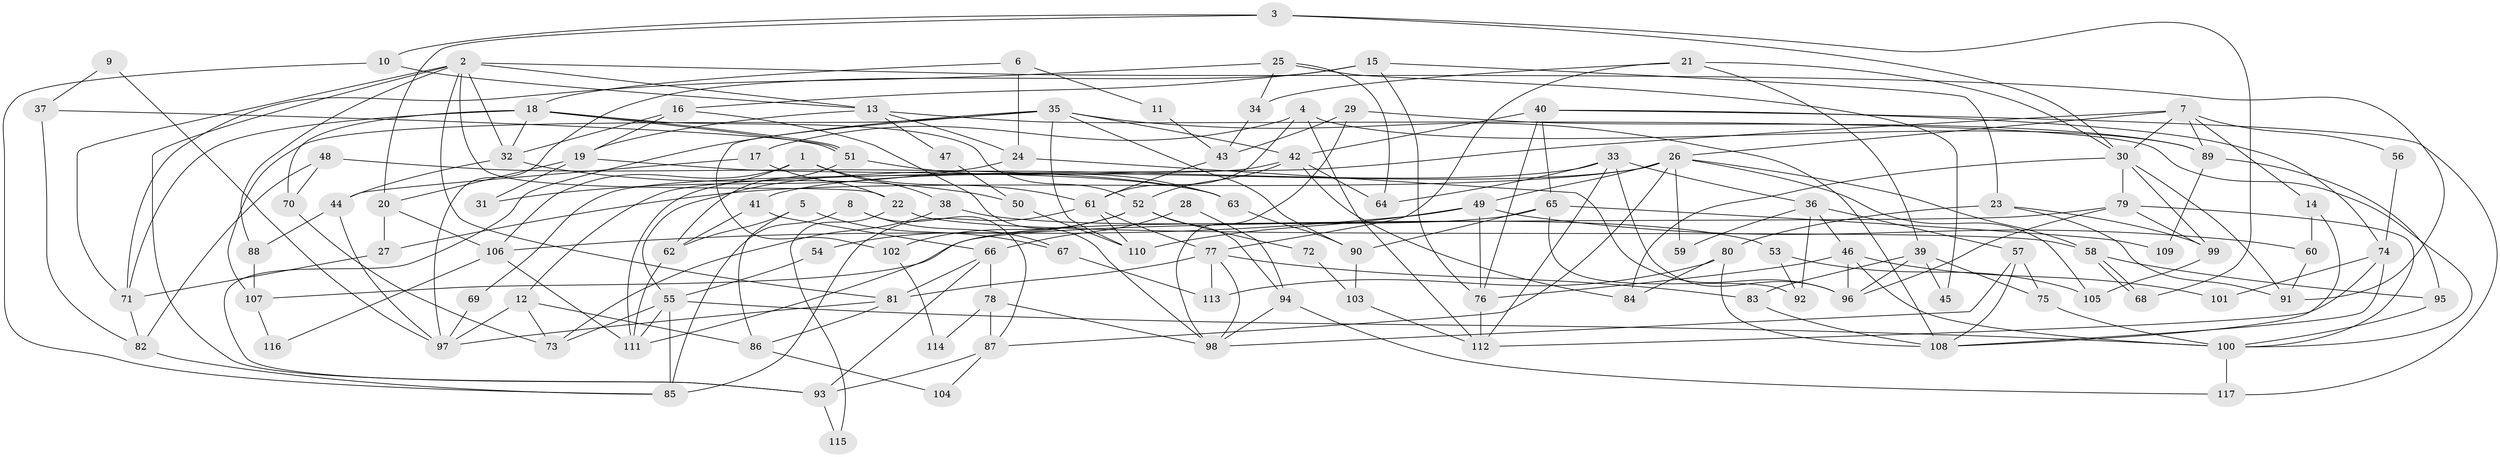 // Generated by graph-tools (version 1.1) at 2025/50/03/09/25 03:50:11]
// undirected, 117 vertices, 234 edges
graph export_dot {
graph [start="1"]
  node [color=gray90,style=filled];
  1;
  2;
  3;
  4;
  5;
  6;
  7;
  8;
  9;
  10;
  11;
  12;
  13;
  14;
  15;
  16;
  17;
  18;
  19;
  20;
  21;
  22;
  23;
  24;
  25;
  26;
  27;
  28;
  29;
  30;
  31;
  32;
  33;
  34;
  35;
  36;
  37;
  38;
  39;
  40;
  41;
  42;
  43;
  44;
  45;
  46;
  47;
  48;
  49;
  50;
  51;
  52;
  53;
  54;
  55;
  56;
  57;
  58;
  59;
  60;
  61;
  62;
  63;
  64;
  65;
  66;
  67;
  68;
  69;
  70;
  71;
  72;
  73;
  74;
  75;
  76;
  77;
  78;
  79;
  80;
  81;
  82;
  83;
  84;
  85;
  86;
  87;
  88;
  89;
  90;
  91;
  92;
  93;
  94;
  95;
  96;
  97;
  98;
  99;
  100;
  101;
  102;
  103;
  104;
  105;
  106;
  107;
  108;
  109;
  110;
  111;
  112;
  113;
  114;
  115;
  116;
  117;
  1 -- 111;
  1 -- 61;
  1 -- 38;
  1 -- 106;
  2 -- 91;
  2 -- 93;
  2 -- 13;
  2 -- 22;
  2 -- 32;
  2 -- 71;
  2 -- 81;
  2 -- 88;
  3 -- 10;
  3 -- 30;
  3 -- 20;
  3 -- 68;
  4 -- 112;
  4 -- 89;
  4 -- 17;
  4 -- 61;
  5 -- 67;
  5 -- 62;
  5 -- 86;
  6 -- 24;
  6 -- 18;
  6 -- 11;
  7 -- 14;
  7 -- 30;
  7 -- 12;
  7 -- 26;
  7 -- 56;
  7 -- 89;
  8 -- 85;
  8 -- 87;
  8 -- 67;
  9 -- 37;
  9 -- 97;
  10 -- 13;
  10 -- 85;
  11 -- 43;
  12 -- 86;
  12 -- 73;
  12 -- 97;
  13 -- 100;
  13 -- 19;
  13 -- 24;
  13 -- 47;
  14 -- 108;
  14 -- 60;
  15 -- 76;
  15 -- 97;
  15 -- 16;
  15 -- 23;
  16 -- 32;
  16 -- 19;
  16 -- 98;
  17 -- 22;
  17 -- 44;
  18 -- 51;
  18 -- 51;
  18 -- 32;
  18 -- 52;
  18 -- 70;
  18 -- 71;
  19 -- 20;
  19 -- 31;
  19 -- 63;
  20 -- 27;
  20 -- 106;
  21 -- 77;
  21 -- 39;
  21 -- 30;
  21 -- 34;
  22 -- 58;
  22 -- 115;
  23 -- 99;
  23 -- 80;
  23 -- 91;
  24 -- 96;
  24 -- 31;
  25 -- 64;
  25 -- 71;
  25 -- 34;
  25 -- 45;
  26 -- 27;
  26 -- 41;
  26 -- 49;
  26 -- 58;
  26 -- 59;
  26 -- 87;
  26 -- 105;
  27 -- 71;
  28 -- 66;
  28 -- 94;
  29 -- 43;
  29 -- 89;
  29 -- 98;
  30 -- 79;
  30 -- 84;
  30 -- 91;
  30 -- 99;
  32 -- 44;
  32 -- 50;
  33 -- 112;
  33 -- 55;
  33 -- 36;
  33 -- 64;
  33 -- 96;
  34 -- 43;
  35 -- 108;
  35 -- 90;
  35 -- 42;
  35 -- 93;
  35 -- 102;
  35 -- 107;
  35 -- 110;
  36 -- 57;
  36 -- 46;
  36 -- 59;
  36 -- 92;
  37 -- 82;
  37 -- 51;
  38 -- 73;
  38 -- 53;
  39 -- 75;
  39 -- 96;
  39 -- 45;
  39 -- 83;
  40 -- 65;
  40 -- 117;
  40 -- 42;
  40 -- 74;
  40 -- 76;
  41 -- 66;
  41 -- 62;
  42 -- 52;
  42 -- 64;
  42 -- 69;
  42 -- 84;
  43 -- 61;
  44 -- 97;
  44 -- 88;
  46 -- 76;
  46 -- 96;
  46 -- 100;
  46 -- 101;
  47 -- 50;
  48 -- 70;
  48 -- 63;
  48 -- 82;
  49 -- 106;
  49 -- 60;
  49 -- 76;
  49 -- 110;
  50 -- 110;
  51 -- 62;
  51 -- 63;
  52 -- 54;
  52 -- 72;
  52 -- 94;
  52 -- 102;
  53 -- 105;
  53 -- 92;
  54 -- 55;
  55 -- 85;
  55 -- 100;
  55 -- 73;
  55 -- 111;
  56 -- 74;
  57 -- 108;
  57 -- 98;
  57 -- 75;
  58 -- 68;
  58 -- 68;
  58 -- 95;
  60 -- 91;
  61 -- 110;
  61 -- 77;
  61 -- 85;
  62 -- 111;
  63 -- 90;
  65 -- 111;
  65 -- 92;
  65 -- 90;
  65 -- 109;
  66 -- 81;
  66 -- 93;
  66 -- 78;
  67 -- 113;
  69 -- 97;
  70 -- 73;
  71 -- 82;
  72 -- 103;
  74 -- 108;
  74 -- 101;
  74 -- 112;
  75 -- 100;
  76 -- 112;
  77 -- 98;
  77 -- 81;
  77 -- 83;
  77 -- 113;
  78 -- 98;
  78 -- 87;
  78 -- 114;
  79 -- 107;
  79 -- 96;
  79 -- 99;
  79 -- 100;
  80 -- 84;
  80 -- 108;
  80 -- 113;
  81 -- 86;
  81 -- 97;
  82 -- 85;
  83 -- 108;
  86 -- 104;
  87 -- 93;
  87 -- 104;
  88 -- 107;
  89 -- 95;
  89 -- 109;
  90 -- 103;
  93 -- 115;
  94 -- 98;
  94 -- 117;
  95 -- 100;
  99 -- 105;
  100 -- 117;
  102 -- 114;
  103 -- 112;
  106 -- 111;
  106 -- 116;
  107 -- 116;
}
